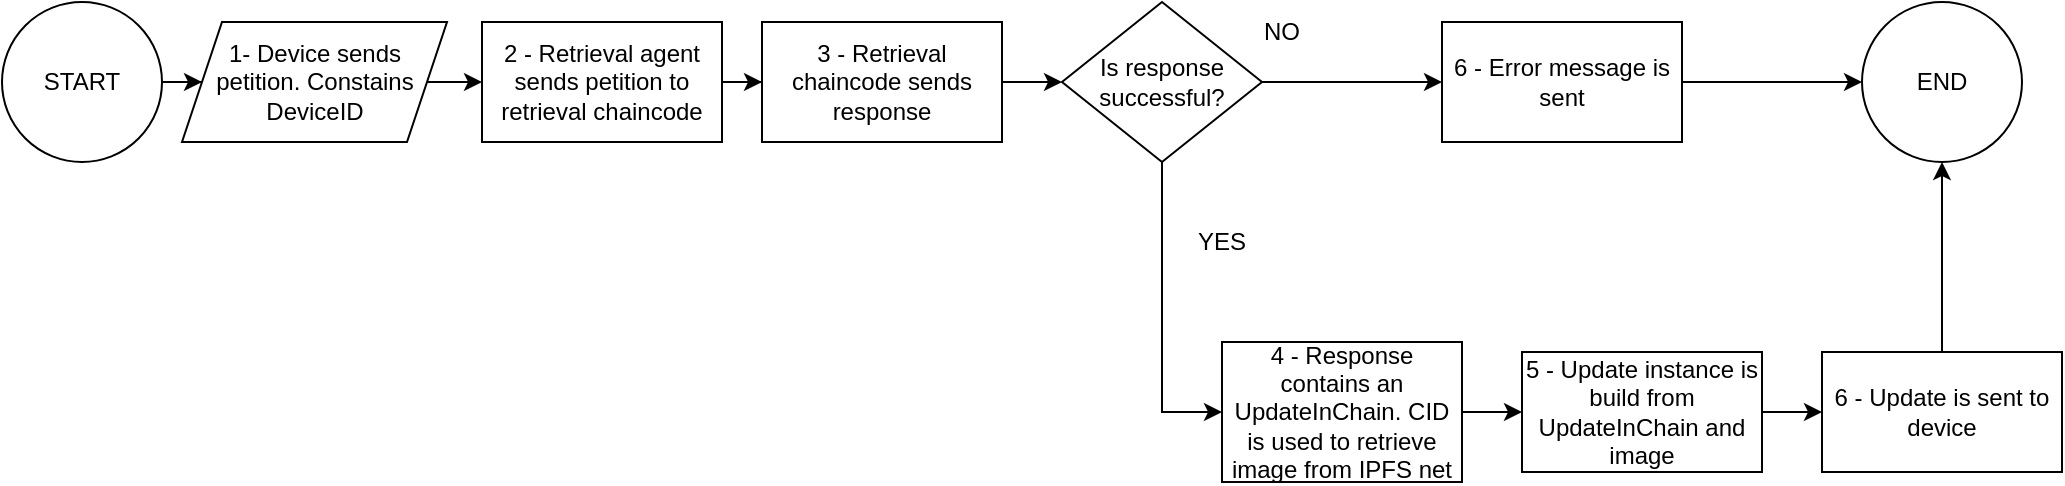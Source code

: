 <mxfile version="20.8.5" type="device"><diagram id="qTj_2lnPYw0TuUJodjDH" name="Página-1"><mxGraphModel dx="794" dy="683" grid="1" gridSize="10" guides="1" tooltips="1" connect="1" arrows="1" fold="1" page="1" pageScale="1" pageWidth="1169" pageHeight="827" math="0" shadow="0"><root><mxCell id="0"/><mxCell id="1" parent="0"/><mxCell id="BZ1KU8LNCJj4OqcyOwoE-4" style="edgeStyle=orthogonalEdgeStyle;rounded=0;orthogonalLoop=1;jettySize=auto;html=1;exitX=1;exitY=0.5;exitDx=0;exitDy=0;" parent="1" source="BZ1KU8LNCJj4OqcyOwoE-2" target="BZ1KU8LNCJj4OqcyOwoE-3" edge="1"><mxGeometry relative="1" as="geometry"/></mxCell><mxCell id="BZ1KU8LNCJj4OqcyOwoE-2" value="START" style="ellipse;whiteSpace=wrap;html=1;aspect=fixed;" parent="1" vertex="1"><mxGeometry x="220" y="110" width="80" height="80" as="geometry"/></mxCell><mxCell id="BZ1KU8LNCJj4OqcyOwoE-6" style="edgeStyle=orthogonalEdgeStyle;rounded=0;orthogonalLoop=1;jettySize=auto;html=1;exitX=1;exitY=0.5;exitDx=0;exitDy=0;entryX=0;entryY=0.5;entryDx=0;entryDy=0;" parent="1" source="BZ1KU8LNCJj4OqcyOwoE-3" target="BZ1KU8LNCJj4OqcyOwoE-5" edge="1"><mxGeometry relative="1" as="geometry"/></mxCell><mxCell id="BZ1KU8LNCJj4OqcyOwoE-3" value="1- Device sends petition. Constains DeviceID" style="shape=parallelogram;perimeter=parallelogramPerimeter;whiteSpace=wrap;html=1;fixedSize=1;" parent="1" vertex="1"><mxGeometry x="310" y="120" width="132.5" height="60" as="geometry"/></mxCell><mxCell id="BZ1KU8LNCJj4OqcyOwoE-8" style="edgeStyle=orthogonalEdgeStyle;rounded=0;orthogonalLoop=1;jettySize=auto;html=1;exitX=1;exitY=0.5;exitDx=0;exitDy=0;" parent="1" source="BZ1KU8LNCJj4OqcyOwoE-5" target="BZ1KU8LNCJj4OqcyOwoE-7" edge="1"><mxGeometry relative="1" as="geometry"/></mxCell><mxCell id="BZ1KU8LNCJj4OqcyOwoE-5" value="2 - Retrieval agent sends petition to retrieval chaincode" style="rounded=0;whiteSpace=wrap;html=1;" parent="1" vertex="1"><mxGeometry x="460" y="120" width="120" height="60" as="geometry"/></mxCell><mxCell id="BZ1KU8LNCJj4OqcyOwoE-10" style="edgeStyle=orthogonalEdgeStyle;rounded=0;orthogonalLoop=1;jettySize=auto;html=1;exitX=1;exitY=0.5;exitDx=0;exitDy=0;entryX=0;entryY=0.5;entryDx=0;entryDy=0;" parent="1" source="BZ1KU8LNCJj4OqcyOwoE-7" target="BZ1KU8LNCJj4OqcyOwoE-9" edge="1"><mxGeometry relative="1" as="geometry"/></mxCell><mxCell id="BZ1KU8LNCJj4OqcyOwoE-7" value="3 - Retrieval chaincode sends response" style="rounded=0;whiteSpace=wrap;html=1;" parent="1" vertex="1"><mxGeometry x="600" y="120" width="120" height="60" as="geometry"/></mxCell><mxCell id="BZ1KU8LNCJj4OqcyOwoE-14" style="edgeStyle=orthogonalEdgeStyle;rounded=0;orthogonalLoop=1;jettySize=auto;html=1;exitX=1;exitY=0.5;exitDx=0;exitDy=0;" parent="1" source="BZ1KU8LNCJj4OqcyOwoE-9" target="BZ1KU8LNCJj4OqcyOwoE-11" edge="1"><mxGeometry relative="1" as="geometry"/></mxCell><mxCell id="BZ1KU8LNCJj4OqcyOwoE-15" style="edgeStyle=orthogonalEdgeStyle;rounded=0;orthogonalLoop=1;jettySize=auto;html=1;exitX=0.5;exitY=1;exitDx=0;exitDy=0;entryX=0;entryY=0.5;entryDx=0;entryDy=0;" parent="1" source="BZ1KU8LNCJj4OqcyOwoE-9" target="BZ1KU8LNCJj4OqcyOwoE-13" edge="1"><mxGeometry relative="1" as="geometry"><mxPoint x="800" y="280" as="targetPoint"/></mxGeometry></mxCell><mxCell id="BZ1KU8LNCJj4OqcyOwoE-9" value="Is response successful?" style="rhombus;whiteSpace=wrap;html=1;" parent="1" vertex="1"><mxGeometry x="750" y="110" width="100" height="80" as="geometry"/></mxCell><mxCell id="BZ1KU8LNCJj4OqcyOwoE-18" style="edgeStyle=orthogonalEdgeStyle;rounded=0;orthogonalLoop=1;jettySize=auto;html=1;exitX=1;exitY=0.5;exitDx=0;exitDy=0;entryX=0;entryY=0.5;entryDx=0;entryDy=0;" parent="1" source="BZ1KU8LNCJj4OqcyOwoE-11" target="BZ1KU8LNCJj4OqcyOwoE-17" edge="1"><mxGeometry relative="1" as="geometry"><mxPoint x="1120" y="190" as="targetPoint"/></mxGeometry></mxCell><mxCell id="BZ1KU8LNCJj4OqcyOwoE-11" value="6 - Error message is sent" style="rounded=0;whiteSpace=wrap;html=1;" parent="1" vertex="1"><mxGeometry x="940" y="120" width="120" height="60" as="geometry"/></mxCell><mxCell id="aGlvlKAhqa5NuTJzeaVN-2" style="edgeStyle=orthogonalEdgeStyle;rounded=0;orthogonalLoop=1;jettySize=auto;html=1;exitX=1;exitY=0.5;exitDx=0;exitDy=0;entryX=0;entryY=0.5;entryDx=0;entryDy=0;" edge="1" parent="1" source="BZ1KU8LNCJj4OqcyOwoE-13" target="aGlvlKAhqa5NuTJzeaVN-1"><mxGeometry relative="1" as="geometry"/></mxCell><mxCell id="BZ1KU8LNCJj4OqcyOwoE-13" value="4 - Response contains an UpdateInChain. CID is used to retrieve image from IPFS net" style="rounded=0;whiteSpace=wrap;html=1;" parent="1" vertex="1"><mxGeometry x="830" y="280" width="120" height="70" as="geometry"/></mxCell><mxCell id="BZ1KU8LNCJj4OqcyOwoE-17" value="END" style="ellipse;whiteSpace=wrap;html=1;aspect=fixed;" parent="1" vertex="1"><mxGeometry x="1150" y="110" width="80" height="80" as="geometry"/></mxCell><mxCell id="eRCtBOKE4Mqv5NJQXYR9-1" value="NO" style="text;html=1;strokeColor=none;fillColor=none;align=center;verticalAlign=middle;whiteSpace=wrap;rounded=0;" parent="1" vertex="1"><mxGeometry x="830" y="110" width="60" height="30" as="geometry"/></mxCell><mxCell id="eRCtBOKE4Mqv5NJQXYR9-2" value="YES" style="text;html=1;strokeColor=none;fillColor=none;align=center;verticalAlign=middle;whiteSpace=wrap;rounded=0;" parent="1" vertex="1"><mxGeometry x="800" y="215" width="60" height="30" as="geometry"/></mxCell><mxCell id="aGlvlKAhqa5NuTJzeaVN-4" style="edgeStyle=orthogonalEdgeStyle;rounded=0;orthogonalLoop=1;jettySize=auto;html=1;exitX=1;exitY=0.5;exitDx=0;exitDy=0;entryX=0;entryY=0.5;entryDx=0;entryDy=0;" edge="1" parent="1" source="aGlvlKAhqa5NuTJzeaVN-1" target="aGlvlKAhqa5NuTJzeaVN-3"><mxGeometry relative="1" as="geometry"/></mxCell><mxCell id="aGlvlKAhqa5NuTJzeaVN-1" value="5 - Update instance is build from UpdateInChain and image" style="rounded=0;whiteSpace=wrap;html=1;" vertex="1" parent="1"><mxGeometry x="980" y="285" width="120" height="60" as="geometry"/></mxCell><mxCell id="aGlvlKAhqa5NuTJzeaVN-5" style="edgeStyle=orthogonalEdgeStyle;rounded=0;orthogonalLoop=1;jettySize=auto;html=1;exitX=0.5;exitY=0;exitDx=0;exitDy=0;entryX=0.5;entryY=1;entryDx=0;entryDy=0;" edge="1" parent="1" source="aGlvlKAhqa5NuTJzeaVN-3" target="BZ1KU8LNCJj4OqcyOwoE-17"><mxGeometry relative="1" as="geometry"/></mxCell><mxCell id="aGlvlKAhqa5NuTJzeaVN-3" value="6 - Update is sent to device" style="rounded=0;whiteSpace=wrap;html=1;" vertex="1" parent="1"><mxGeometry x="1130" y="285" width="120" height="60" as="geometry"/></mxCell></root></mxGraphModel></diagram></mxfile>
